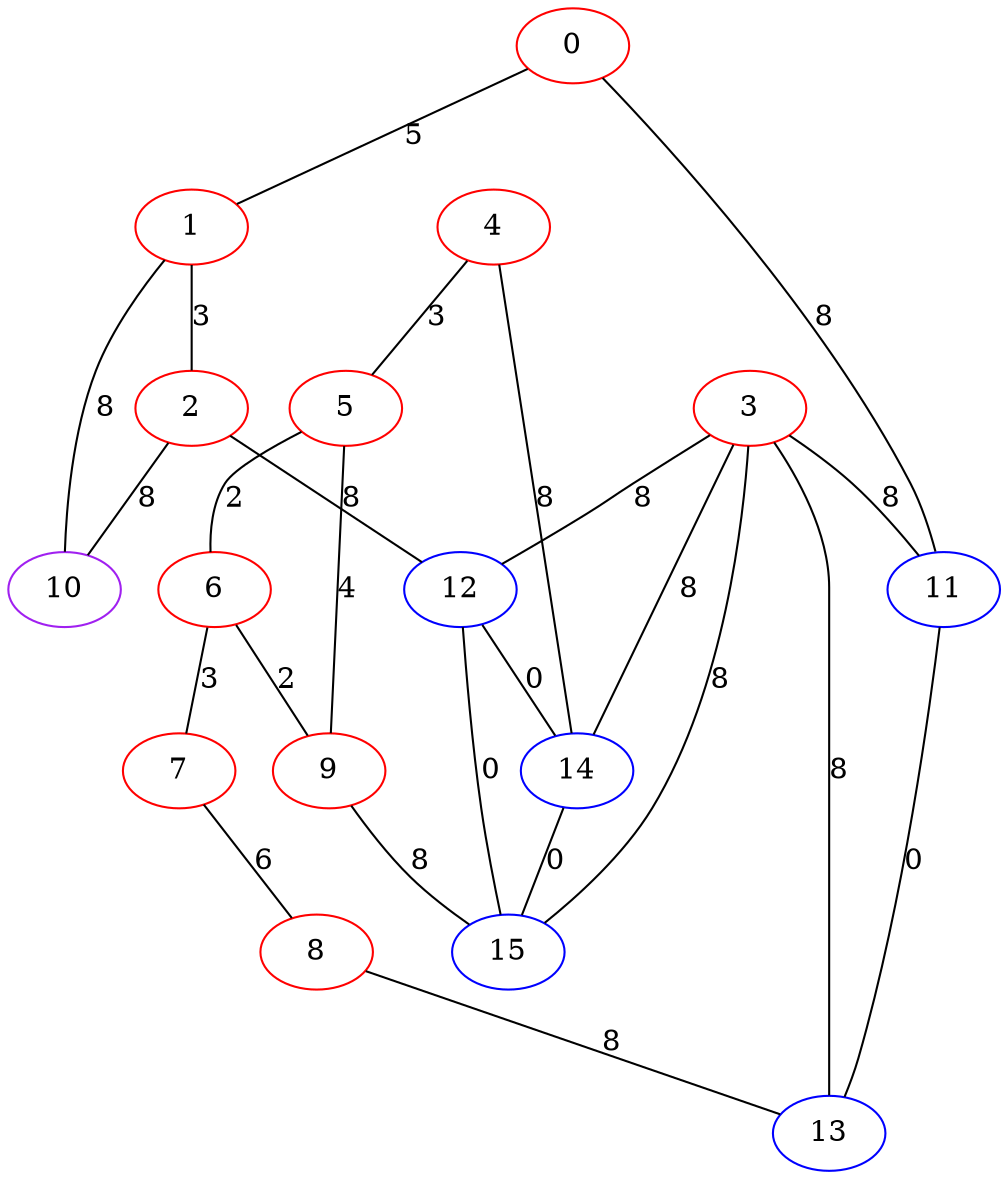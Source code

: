 graph "" {
0 [color=red, weight=1];
1 [color=red, weight=1];
2 [color=red, weight=1];
3 [color=red, weight=1];
4 [color=red, weight=1];
5 [color=red, weight=1];
6 [color=red, weight=1];
7 [color=red, weight=1];
8 [color=red, weight=1];
9 [color=red, weight=1];
10 [color=purple, weight=4];
11 [color=blue, weight=3];
12 [color=blue, weight=3];
13 [color=blue, weight=3];
14 [color=blue, weight=3];
15 [color=blue, weight=3];
0 -- 1  [key=0, label=5];
0 -- 11  [key=0, label=8];
1 -- 2  [key=0, label=3];
1 -- 10  [key=0, label=8];
2 -- 10  [key=0, label=8];
2 -- 12  [key=0, label=8];
3 -- 11  [key=0, label=8];
3 -- 12  [key=0, label=8];
3 -- 13  [key=0, label=8];
3 -- 14  [key=0, label=8];
3 -- 15  [key=0, label=8];
4 -- 5  [key=0, label=3];
4 -- 14  [key=0, label=8];
5 -- 9  [key=0, label=4];
5 -- 6  [key=0, label=2];
6 -- 9  [key=0, label=2];
6 -- 7  [key=0, label=3];
7 -- 8  [key=0, label=6];
8 -- 13  [key=0, label=8];
9 -- 15  [key=0, label=8];
11 -- 13  [key=0, label=0];
12 -- 14  [key=0, label=0];
12 -- 15  [key=0, label=0];
14 -- 15  [key=0, label=0];
}
